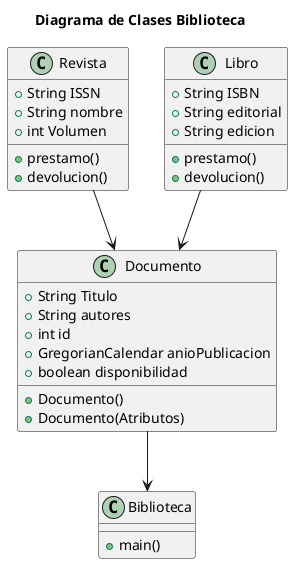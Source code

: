 @startuml Bibiblioteca
Revista --> Documento
Libro --> Documento
Documento --> Biblioteca

title
Diagrama de Clases Biblioteca
end title



class Biblioteca{
/' 
    // Esto es un comentario de bloque
    // proximos codigos
'/
    + main()

/'
    //proximos metodos
'/
}

class Documento{
    'Atributos
    + String Titulo 
    + String autores
    + int id 
    + GregorianCalendar anioPublicacion
    + boolean disponibilidad
    'Metodos
    + Documento()
    + Documento(Atributos)
}   

class Revista{
    'Atributos
    + String ISSN
    + String nombre
    + int Volumen
    'Comentario de una linea
    + prestamo()
    + devolucion()
}

class Libro{
    'Atributos
    + String ISBN
    + String editorial
    + String edicion
    'Comentario de una linea
    + prestamo()
    + devolucion()
}

@enduml